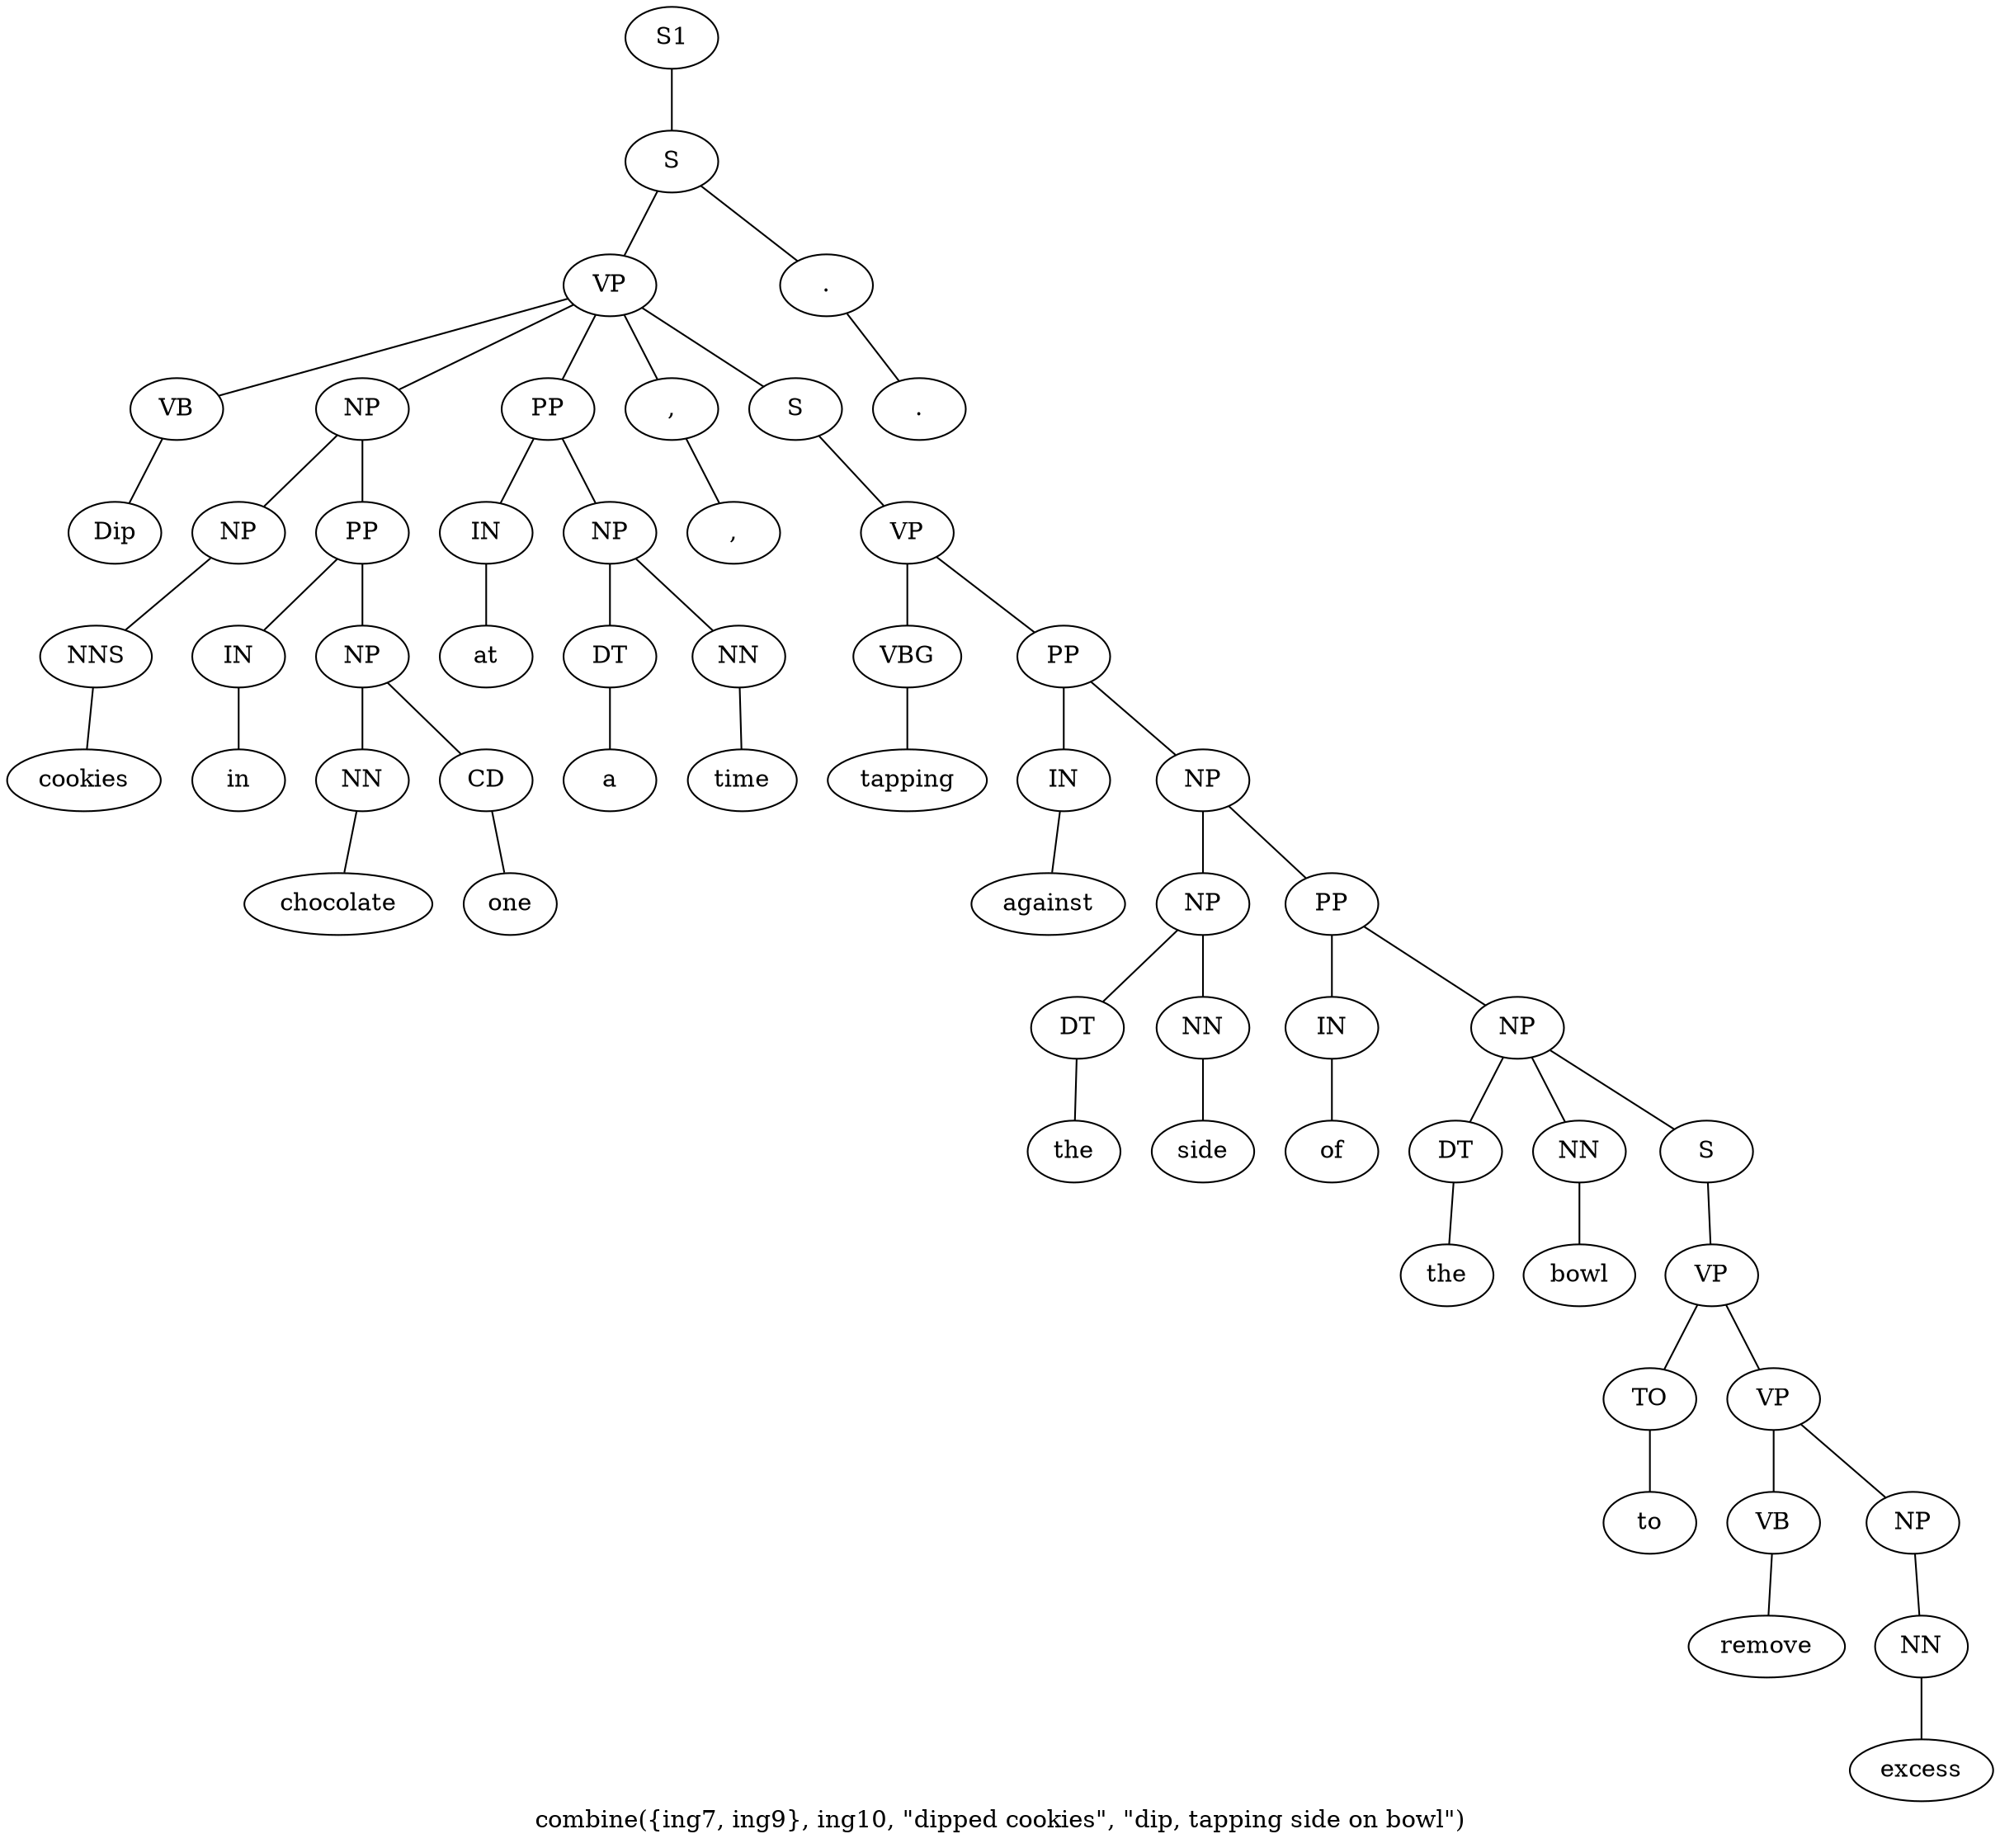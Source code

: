 graph SyntaxGraph {
	label = "combine({ing7, ing9}, ing10, \"dipped cookies\", \"dip, tapping side on bowl\")";
	Node0 [label="S1"];
	Node1 [label="S"];
	Node2 [label="VP"];
	Node3 [label="VB"];
	Node4 [label="Dip"];
	Node5 [label="NP"];
	Node6 [label="NP"];
	Node7 [label="NNS"];
	Node8 [label="cookies"];
	Node9 [label="PP"];
	Node10 [label="IN"];
	Node11 [label="in"];
	Node12 [label="NP"];
	Node13 [label="NN"];
	Node14 [label="chocolate"];
	Node15 [label="CD"];
	Node16 [label="one"];
	Node17 [label="PP"];
	Node18 [label="IN"];
	Node19 [label="at"];
	Node20 [label="NP"];
	Node21 [label="DT"];
	Node22 [label="a"];
	Node23 [label="NN"];
	Node24 [label="time"];
	Node25 [label=","];
	Node26 [label=","];
	Node27 [label="S"];
	Node28 [label="VP"];
	Node29 [label="VBG"];
	Node30 [label="tapping"];
	Node31 [label="PP"];
	Node32 [label="IN"];
	Node33 [label="against"];
	Node34 [label="NP"];
	Node35 [label="NP"];
	Node36 [label="DT"];
	Node37 [label="the"];
	Node38 [label="NN"];
	Node39 [label="side"];
	Node40 [label="PP"];
	Node41 [label="IN"];
	Node42 [label="of"];
	Node43 [label="NP"];
	Node44 [label="DT"];
	Node45 [label="the"];
	Node46 [label="NN"];
	Node47 [label="bowl"];
	Node48 [label="S"];
	Node49 [label="VP"];
	Node50 [label="TO"];
	Node51 [label="to"];
	Node52 [label="VP"];
	Node53 [label="VB"];
	Node54 [label="remove"];
	Node55 [label="NP"];
	Node56 [label="NN"];
	Node57 [label="excess"];
	Node58 [label="."];
	Node59 [label="."];

	Node0 -- Node1;
	Node1 -- Node2;
	Node1 -- Node58;
	Node2 -- Node3;
	Node2 -- Node5;
	Node2 -- Node17;
	Node2 -- Node25;
	Node2 -- Node27;
	Node3 -- Node4;
	Node5 -- Node6;
	Node5 -- Node9;
	Node6 -- Node7;
	Node7 -- Node8;
	Node9 -- Node10;
	Node9 -- Node12;
	Node10 -- Node11;
	Node12 -- Node13;
	Node12 -- Node15;
	Node13 -- Node14;
	Node15 -- Node16;
	Node17 -- Node18;
	Node17 -- Node20;
	Node18 -- Node19;
	Node20 -- Node21;
	Node20 -- Node23;
	Node21 -- Node22;
	Node23 -- Node24;
	Node25 -- Node26;
	Node27 -- Node28;
	Node28 -- Node29;
	Node28 -- Node31;
	Node29 -- Node30;
	Node31 -- Node32;
	Node31 -- Node34;
	Node32 -- Node33;
	Node34 -- Node35;
	Node34 -- Node40;
	Node35 -- Node36;
	Node35 -- Node38;
	Node36 -- Node37;
	Node38 -- Node39;
	Node40 -- Node41;
	Node40 -- Node43;
	Node41 -- Node42;
	Node43 -- Node44;
	Node43 -- Node46;
	Node43 -- Node48;
	Node44 -- Node45;
	Node46 -- Node47;
	Node48 -- Node49;
	Node49 -- Node50;
	Node49 -- Node52;
	Node50 -- Node51;
	Node52 -- Node53;
	Node52 -- Node55;
	Node53 -- Node54;
	Node55 -- Node56;
	Node56 -- Node57;
	Node58 -- Node59;
}
